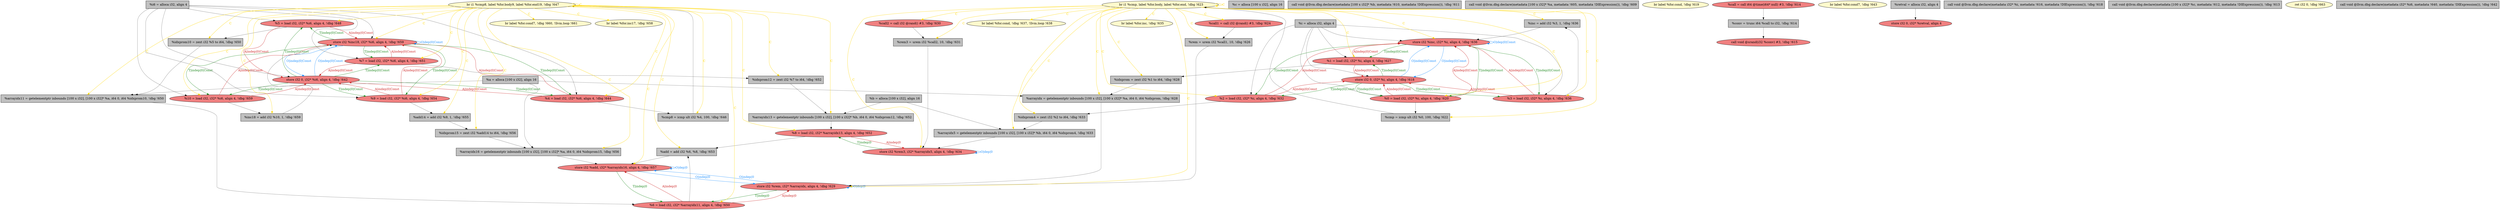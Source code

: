 
digraph G {


node61 [fillcolor=lemonchiffon,label="  br label %for.cond7, !dbg !660, !llvm.loop !661",shape=ellipse,style=filled ]
node60 [fillcolor=lemonchiffon,label="  br label %for.inc17, !dbg !658",shape=ellipse,style=filled ]
node59 [fillcolor=lightcoral,label="  %5 = load i32, i32* %i6, align 4, !dbg !648",shape=ellipse,style=filled ]
node58 [fillcolor=grey,label="  %c = alloca [100 x i32], align 16",shape=rectangle,style=filled ]
node55 [fillcolor=grey,label="  %idxprom15 = zext i32 %add14 to i64, !dbg !656",shape=rectangle,style=filled ]
node54 [fillcolor=grey,label="  call void @llvm.dbg.declare(metadata [100 x i32]* %b, metadata !610, metadata !DIExpression()), !dbg !611",shape=rectangle,style=filled ]
node51 [fillcolor=grey,label="  %inc = add i32 %3, 1, !dbg !636",shape=rectangle,style=filled ]
node48 [fillcolor=grey,label="  call void @llvm.dbg.declare(metadata [100 x i32]* %a, metadata !605, metadata !DIExpression()), !dbg !609",shape=rectangle,style=filled ]
node44 [fillcolor=lightcoral,label="  store i32 %add, i32* %arrayidx16, align 4, !dbg !657",shape=ellipse,style=filled ]
node43 [fillcolor=grey,label="  %cmp8 = icmp ult i32 %4, 100, !dbg !646",shape=rectangle,style=filled ]
node45 [fillcolor=lightcoral,label="  %9 = load i32, i32* %i6, align 4, !dbg !654",shape=ellipse,style=filled ]
node42 [fillcolor=grey,label="  %add14 = add i32 %9, 1, !dbg !655",shape=rectangle,style=filled ]
node39 [fillcolor=lightcoral,label="  %4 = load i32, i32* %i6, align 4, !dbg !644",shape=ellipse,style=filled ]
node37 [fillcolor=grey,label="  %inc18 = add i32 %10, 1, !dbg !659",shape=rectangle,style=filled ]
node9 [fillcolor=lightcoral,label="  store i32 %rem, i32* %arrayidx, align 4, !dbg !629",shape=ellipse,style=filled ]
node52 [fillcolor=lightcoral,label="  store i32 %inc18, i32* %i6, align 4, !dbg !659",shape=ellipse,style=filled ]
node36 [fillcolor=lightcoral,label="  %call2 = call i32 @rand() #3, !dbg !630",shape=ellipse,style=filled ]
node23 [fillcolor=grey,label="  %i = alloca i32, align 4",shape=rectangle,style=filled ]
node7 [fillcolor=lightcoral,label="  store i32 %inc, i32* %i, align 4, !dbg !636",shape=ellipse,style=filled ]
node6 [fillcolor=grey,label="  %idxprom = zext i32 %1 to i64, !dbg !628",shape=rectangle,style=filled ]
node14 [fillcolor=lightcoral,label="  %call1 = call i32 @rand() #3, !dbg !624",shape=ellipse,style=filled ]
node1 [fillcolor=grey,label="  %arrayidx5 = getelementptr inbounds [100 x i32], [100 x i32]* %b, i64 0, i64 %idxprom4, !dbg !633",shape=rectangle,style=filled ]
node13 [fillcolor=grey,label="  %idxprom10 = zext i32 %5 to i64, !dbg !650",shape=rectangle,style=filled ]
node41 [fillcolor=grey,label="  %b = alloca [100 x i32], align 16",shape=rectangle,style=filled ]
node12 [fillcolor=grey,label="  %rem = urem i32 %call1, 10, !dbg !626",shape=rectangle,style=filled ]
node40 [fillcolor=grey,label="  %add = add i32 %6, %8, !dbg !653",shape=rectangle,style=filled ]
node32 [fillcolor=lightcoral,label="  %8 = load i32, i32* %arrayidx13, align 4, !dbg !652",shape=ellipse,style=filled ]
node3 [fillcolor=lemonchiffon,label="  br label %for.inc, !dbg !635",shape=ellipse,style=filled ]
node5 [fillcolor=lightcoral,label="  %10 = load i32, i32* %i6, align 4, !dbg !659",shape=ellipse,style=filled ]
node11 [fillcolor=lightcoral,label="  %1 = load i32, i32* %i, align 4, !dbg !627",shape=ellipse,style=filled ]
node24 [fillcolor=lemonchiffon,label="  br label %for.cond, !dbg !619",shape=ellipse,style=filled ]
node49 [fillcolor=grey,label="  %arrayidx11 = getelementptr inbounds [100 x i32], [100 x i32]* %a, i64 0, i64 %idxprom10, !dbg !650",shape=rectangle,style=filled ]
node0 [fillcolor=lightcoral,label="  store i32 %rem3, i32* %arrayidx5, align 4, !dbg !634",shape=ellipse,style=filled ]
node15 [fillcolor=lemonchiffon,label="  br i1 %cmp, label %for.body, label %for.end, !dbg !623",shape=ellipse,style=filled ]
node47 [fillcolor=lightcoral,label="  %call = call i64 @time(i64* null) #3, !dbg !614",shape=ellipse,style=filled ]
node8 [fillcolor=lightcoral,label="  %2 = load i32, i32* %i, align 4, !dbg !632",shape=ellipse,style=filled ]
node16 [fillcolor=grey,label="  %conv = trunc i64 %call to i32, !dbg !614",shape=rectangle,style=filled ]
node27 [fillcolor=lemonchiffon,label="  br label %for.cond7, !dbg !643",shape=ellipse,style=filled ]
node17 [fillcolor=grey,label="  %cmp = icmp ult i32 %0, 100, !dbg !622",shape=rectangle,style=filled ]
node31 [fillcolor=lightcoral,label="  store i32 0, i32* %i6, align 4, !dbg !642",shape=ellipse,style=filled ]
node18 [fillcolor=grey,label="  %idxprom12 = zext i32 %7 to i64, !dbg !652",shape=rectangle,style=filled ]
node4 [fillcolor=grey,label="  %rem3 = urem i32 %call2, 10, !dbg !631",shape=rectangle,style=filled ]
node19 [fillcolor=lightcoral,label="  %0 = load i32, i32* %i, align 4, !dbg !620",shape=ellipse,style=filled ]
node26 [fillcolor=grey,label="  %idxprom4 = zext i32 %2 to i64, !dbg !633",shape=rectangle,style=filled ]
node20 [fillcolor=grey,label="  %i6 = alloca i32, align 4",shape=rectangle,style=filled ]
node29 [fillcolor=grey,label="  %arrayidx13 = getelementptr inbounds [100 x i32], [100 x i32]* %b, i64 0, i64 %idxprom12, !dbg !652",shape=rectangle,style=filled ]
node21 [fillcolor=grey,label="  %arrayidx = getelementptr inbounds [100 x i32], [100 x i32]* %a, i64 0, i64 %idxprom, !dbg !628",shape=rectangle,style=filled ]
node35 [fillcolor=lightcoral,label="  store i32 0, i32* %retval, align 4",shape=ellipse,style=filled ]
node57 [fillcolor=grey,label="  %a = alloca [100 x i32], align 16",shape=rectangle,style=filled ]
node50 [fillcolor=grey,label="  call void @llvm.dbg.declare(metadata i32* %i, metadata !616, metadata !DIExpression()), !dbg !618",shape=rectangle,style=filled ]
node22 [fillcolor=lightcoral,label="  %3 = load i32, i32* %i, align 4, !dbg !636",shape=ellipse,style=filled ]
node53 [fillcolor=grey,label="  call void @llvm.dbg.declare(metadata [100 x i32]* %c, metadata !612, metadata !DIExpression()), !dbg !613",shape=rectangle,style=filled ]
node38 [fillcolor=lemonchiffon,label="  ret i32 0, !dbg !663",shape=ellipse,style=filled ]
node33 [fillcolor=lightcoral,label="  %6 = load i32, i32* %arrayidx11, align 4, !dbg !650",shape=ellipse,style=filled ]
node2 [fillcolor=lemonchiffon,label="  br label %for.cond, !dbg !637, !llvm.loop !638",shape=ellipse,style=filled ]
node25 [fillcolor=grey,label="  call void @llvm.dbg.declare(metadata i32* %i6, metadata !640, metadata !DIExpression()), !dbg !642",shape=rectangle,style=filled ]
node28 [fillcolor=grey,label="  %retval = alloca i32, align 4",shape=rectangle,style=filled ]
node30 [fillcolor=lightcoral,label="  %7 = load i32, i32* %i6, align 4, !dbg !651",shape=ellipse,style=filled ]
node56 [fillcolor=lightcoral,label="  store i32 0, i32* %i, align 4, !dbg !618",shape=ellipse,style=filled ]
node46 [fillcolor=lightcoral,label="  call void @srand(i32 %conv) #3, !dbg !615",shape=ellipse,style=filled ]
node10 [fillcolor=lemonchiffon,label="  br i1 %cmp8, label %for.body9, label %for.end19, !dbg !647",shape=ellipse,style=filled ]
node34 [fillcolor=grey,label="  %arrayidx16 = getelementptr inbounds [100 x i32], [100 x i32]* %a, i64 0, i64 %idxprom15, !dbg !656",shape=rectangle,style=filled ]

node52->node59 [style=solid,color=forestgreen,label="T|indep|0|Const",penwidth=1.0,fontcolor=forestgreen ]
node59->node52 [style=solid,color=firebrick3,label="A|indep|0|Const",penwidth=1.0,fontcolor=firebrick3 ]
node7->node19 [style=solid,color=forestgreen,label="T|indep|0|Const",penwidth=1.0,fontcolor=forestgreen ]
node19->node7 [style=solid,color=firebrick3,label="A|indep|0|Const",penwidth=1.0,fontcolor=firebrick3 ]
node0->node32 [style=solid,color=forestgreen,label="T|indep|0",penwidth=1.0,fontcolor=forestgreen ]
node30->node52 [style=solid,color=firebrick3,label="A|indep|0|Const",penwidth=1.0,fontcolor=firebrick3 ]
node14->node12 [style=solid,color=black,label="",penwidth=0.5,fontcolor=black ]
node45->node52 [style=solid,color=firebrick3,label="A|indep|0|Const",penwidth=1.0,fontcolor=firebrick3 ]
node52->node45 [style=solid,color=forestgreen,label="T|indep|0|Const",penwidth=1.0,fontcolor=forestgreen ]
node44->node44 [style=solid,color=dodgerblue,label="O|dep|0",penwidth=1.0,fontcolor=dodgerblue ]
node9->node44 [style=solid,color=dodgerblue,label="O|indep|0",penwidth=1.0,fontcolor=dodgerblue ]
node44->node9 [style=solid,color=dodgerblue,label="O|indep|0",penwidth=1.0,fontcolor=dodgerblue ]
node52->node52 [style=solid,color=dodgerblue,label="O|dep|0|Const",penwidth=1.0,fontcolor=dodgerblue ]
node10->node44 [style=solid,color=gold,label="C",penwidth=1.0,fontcolor=gold ]
node10->node10 [style=solid,color=gold,label="C",penwidth=1.0,fontcolor=gold ]
node15->node15 [style=solid,color=gold,label="C",penwidth=1.0,fontcolor=gold ]
node20->node5 [style=solid,color=black,label="",penwidth=0.5,fontcolor=black ]
node22->node51 [style=solid,color=black,label="",penwidth=0.5,fontcolor=black ]
node21->node9 [style=solid,color=black,label="",penwidth=0.5,fontcolor=black ]
node52->node30 [style=solid,color=forestgreen,label="T|indep|0|Const",penwidth=1.0,fontcolor=forestgreen ]
node19->node17 [style=solid,color=black,label="",penwidth=0.5,fontcolor=black ]
node11->node56 [style=solid,color=firebrick3,label="A|indep|0|Const",penwidth=1.0,fontcolor=firebrick3 ]
node56->node11 [style=solid,color=forestgreen,label="T|indep|0|Const",penwidth=1.0,fontcolor=forestgreen ]
node18->node29 [style=solid,color=black,label="",penwidth=0.5,fontcolor=black ]
node10->node29 [style=solid,color=gold,label="C",penwidth=1.0,fontcolor=gold ]
node42->node55 [style=solid,color=black,label="",penwidth=0.5,fontcolor=black ]
node47->node16 [style=solid,color=black,label="",penwidth=0.5,fontcolor=black ]
node8->node26 [style=solid,color=black,label="",penwidth=0.5,fontcolor=black ]
node8->node7 [style=solid,color=firebrick3,label="A|indep|0|Const",penwidth=1.0,fontcolor=firebrick3 ]
node59->node31 [style=solid,color=firebrick3,label="A|indep|0|Const",penwidth=1.0,fontcolor=firebrick3 ]
node26->node1 [style=solid,color=black,label="",penwidth=0.5,fontcolor=black ]
node31->node59 [style=solid,color=forestgreen,label="T|indep|0|Const",penwidth=1.0,fontcolor=forestgreen ]
node20->node31 [style=solid,color=black,label="",penwidth=0.5,fontcolor=black ]
node20->node39 [style=solid,color=black,label="",penwidth=0.5,fontcolor=black ]
node10->node33 [style=solid,color=gold,label="C",penwidth=1.0,fontcolor=gold ]
node15->node8 [style=solid,color=gold,label="C",penwidth=1.0,fontcolor=gold ]
node8->node56 [style=solid,color=firebrick3,label="A|indep|0|Const",penwidth=1.0,fontcolor=firebrick3 ]
node43->node10 [style=solid,color=black,label="",penwidth=0.5,fontcolor=black ]
node59->node13 [style=solid,color=black,label="",penwidth=0.5,fontcolor=black ]
node7->node11 [style=solid,color=forestgreen,label="T|indep|0|Const",penwidth=1.0,fontcolor=forestgreen ]
node10->node43 [style=solid,color=gold,label="C",penwidth=1.0,fontcolor=gold ]
node49->node33 [style=solid,color=black,label="",penwidth=0.5,fontcolor=black ]
node20->node45 [style=solid,color=black,label="",penwidth=0.5,fontcolor=black ]
node22->node7 [style=solid,color=firebrick3,label="A|indep|0|Const",penwidth=1.0,fontcolor=firebrick3 ]
node57->node49 [style=solid,color=black,label="",penwidth=0.5,fontcolor=black ]
node10->node49 [style=solid,color=gold,label="C",penwidth=1.0,fontcolor=gold ]
node32->node40 [style=solid,color=black,label="",penwidth=0.5,fontcolor=black ]
node23->node7 [style=solid,color=black,label="",penwidth=0.5,fontcolor=black ]
node31->node30 [style=solid,color=forestgreen,label="T|indep|0|Const",penwidth=1.0,fontcolor=forestgreen ]
node7->node8 [style=solid,color=forestgreen,label="T|indep|0|Const",penwidth=1.0,fontcolor=forestgreen ]
node10->node45 [style=solid,color=gold,label="C",penwidth=1.0,fontcolor=gold ]
node31->node45 [style=solid,color=forestgreen,label="T|indep|0|Const",penwidth=1.0,fontcolor=forestgreen ]
node40->node44 [style=solid,color=black,label="",penwidth=0.5,fontcolor=black ]
node31->node5 [style=solid,color=forestgreen,label="T|indep|0|Const",penwidth=1.0,fontcolor=forestgreen ]
node11->node6 [style=solid,color=black,label="",penwidth=0.5,fontcolor=black ]
node52->node31 [style=solid,color=dodgerblue,label="O|indep|0|Const",penwidth=1.0,fontcolor=dodgerblue ]
node52->node39 [style=solid,color=forestgreen,label="T|indep|0|Const",penwidth=1.0,fontcolor=forestgreen ]
node7->node7 [style=solid,color=dodgerblue,label="O|dep|0|Const",penwidth=1.0,fontcolor=dodgerblue ]
node33->node44 [style=solid,color=firebrick3,label="A|indep|0",penwidth=1.0,fontcolor=firebrick3 ]
node15->node7 [style=solid,color=gold,label="C",penwidth=1.0,fontcolor=gold ]
node10->node30 [style=solid,color=gold,label="C",penwidth=1.0,fontcolor=gold ]
node11->node7 [style=solid,color=firebrick3,label="A|indep|0|Const",penwidth=1.0,fontcolor=firebrick3 ]
node10->node42 [style=solid,color=gold,label="C",penwidth=1.0,fontcolor=gold ]
node0->node0 [style=solid,color=dodgerblue,label="O|dep|0",penwidth=1.0,fontcolor=dodgerblue ]
node15->node6 [style=solid,color=gold,label="C",penwidth=1.0,fontcolor=gold ]
node57->node34 [style=solid,color=black,label="",penwidth=0.5,fontcolor=black ]
node15->node19 [style=solid,color=gold,label="C",penwidth=1.0,fontcolor=gold ]
node30->node18 [style=solid,color=black,label="",penwidth=0.5,fontcolor=black ]
node15->node21 [style=solid,color=gold,label="C",penwidth=1.0,fontcolor=gold ]
node23->node19 [style=solid,color=black,label="",penwidth=0.5,fontcolor=black ]
node9->node9 [style=solid,color=dodgerblue,label="O|dep|0",penwidth=1.0,fontcolor=dodgerblue ]
node51->node7 [style=solid,color=black,label="",penwidth=0.5,fontcolor=black ]
node39->node52 [style=solid,color=firebrick3,label="A|indep|0|Const",penwidth=1.0,fontcolor=firebrick3 ]
node52->node5 [style=solid,color=forestgreen,label="T|indep|0|Const",penwidth=1.0,fontcolor=forestgreen ]
node5->node31 [style=solid,color=firebrick3,label="A|indep|0|Const",penwidth=1.0,fontcolor=firebrick3 ]
node15->node4 [style=solid,color=gold,label="C",penwidth=1.0,fontcolor=gold ]
node44->node33 [style=solid,color=forestgreen,label="T|indep|0",penwidth=1.0,fontcolor=forestgreen ]
node1->node0 [style=solid,color=black,label="",penwidth=0.5,fontcolor=black ]
node20->node59 [style=solid,color=black,label="",penwidth=0.5,fontcolor=black ]
node31->node52 [style=solid,color=dodgerblue,label="O|indep|0|Const",penwidth=1.0,fontcolor=dodgerblue ]
node15->node2 [style=solid,color=gold,label="C",penwidth=1.0,fontcolor=gold ]
node23->node11 [style=solid,color=black,label="",penwidth=0.5,fontcolor=black ]
node41->node1 [style=solid,color=black,label="",penwidth=0.5,fontcolor=black ]
node39->node43 [style=solid,color=black,label="",penwidth=0.5,fontcolor=black ]
node33->node9 [style=solid,color=firebrick3,label="A|indep|0",penwidth=1.0,fontcolor=firebrick3 ]
node10->node18 [style=solid,color=gold,label="C",penwidth=1.0,fontcolor=gold ]
node10->node61 [style=solid,color=gold,label="C",penwidth=1.0,fontcolor=gold ]
node30->node31 [style=solid,color=firebrick3,label="A|indep|0|Const",penwidth=1.0,fontcolor=firebrick3 ]
node15->node0 [style=solid,color=gold,label="C",penwidth=1.0,fontcolor=gold ]
node32->node0 [style=solid,color=firebrick3,label="A|indep|0",penwidth=1.0,fontcolor=firebrick3 ]
node29->node32 [style=solid,color=black,label="",penwidth=0.5,fontcolor=black ]
node23->node8 [style=solid,color=black,label="",penwidth=0.5,fontcolor=black ]
node15->node36 [style=solid,color=gold,label="C",penwidth=1.0,fontcolor=gold ]
node15->node12 [style=solid,color=gold,label="C",penwidth=1.0,fontcolor=gold ]
node9->node33 [style=solid,color=forestgreen,label="T|indep|0",penwidth=1.0,fontcolor=forestgreen ]
node10->node52 [style=solid,color=gold,label="C",penwidth=1.0,fontcolor=gold ]
node4->node0 [style=solid,color=black,label="",penwidth=0.5,fontcolor=black ]
node33->node40 [style=solid,color=black,label="",penwidth=0.5,fontcolor=black ]
node10->node13 [style=solid,color=gold,label="C",penwidth=1.0,fontcolor=gold ]
node10->node55 [style=solid,color=gold,label="C",penwidth=1.0,fontcolor=gold ]
node15->node22 [style=solid,color=gold,label="C",penwidth=1.0,fontcolor=gold ]
node34->node44 [style=solid,color=black,label="",penwidth=0.5,fontcolor=black ]
node10->node5 [style=solid,color=gold,label="C",penwidth=1.0,fontcolor=gold ]
node16->node46 [style=solid,color=black,label="",penwidth=0.5,fontcolor=black ]
node13->node49 [style=solid,color=black,label="",penwidth=0.5,fontcolor=black ]
node7->node56 [style=solid,color=dodgerblue,label="O|indep|0|Const",penwidth=1.0,fontcolor=dodgerblue ]
node7->node22 [style=solid,color=forestgreen,label="T|indep|0|Const",penwidth=1.0,fontcolor=forestgreen ]
node56->node7 [style=solid,color=dodgerblue,label="O|indep|0|Const",penwidth=1.0,fontcolor=dodgerblue ]
node41->node29 [style=solid,color=black,label="",penwidth=0.5,fontcolor=black ]
node15->node1 [style=solid,color=gold,label="C",penwidth=1.0,fontcolor=gold ]
node56->node8 [style=solid,color=forestgreen,label="T|indep|0|Const",penwidth=1.0,fontcolor=forestgreen ]
node23->node56 [style=solid,color=black,label="",penwidth=0.5,fontcolor=black ]
node56->node19 [style=solid,color=forestgreen,label="T|indep|0|Const",penwidth=1.0,fontcolor=forestgreen ]
node39->node31 [style=solid,color=firebrick3,label="A|indep|0|Const",penwidth=1.0,fontcolor=firebrick3 ]
node10->node60 [style=solid,color=gold,label="C",penwidth=1.0,fontcolor=gold ]
node31->node39 [style=solid,color=forestgreen,label="T|indep|0|Const",penwidth=1.0,fontcolor=forestgreen ]
node10->node59 [style=solid,color=gold,label="C",penwidth=1.0,fontcolor=gold ]
node10->node34 [style=solid,color=gold,label="C",penwidth=1.0,fontcolor=gold ]
node10->node39 [style=solid,color=gold,label="C",penwidth=1.0,fontcolor=gold ]
node23->node22 [style=solid,color=black,label="",penwidth=0.5,fontcolor=black ]
node20->node52 [style=solid,color=black,label="",penwidth=0.5,fontcolor=black ]
node12->node9 [style=solid,color=black,label="",penwidth=0.5,fontcolor=black ]
node15->node11 [style=solid,color=gold,label="C",penwidth=1.0,fontcolor=gold ]
node15->node9 [style=solid,color=gold,label="C",penwidth=1.0,fontcolor=gold ]
node6->node21 [style=solid,color=black,label="",penwidth=0.5,fontcolor=black ]
node15->node26 [style=solid,color=gold,label="C",penwidth=1.0,fontcolor=gold ]
node28->node35 [style=solid,color=black,label="",penwidth=0.5,fontcolor=black ]
node36->node4 [style=solid,color=black,label="",penwidth=0.5,fontcolor=black ]
node56->node22 [style=solid,color=forestgreen,label="T|indep|0|Const",penwidth=1.0,fontcolor=forestgreen ]
node10->node32 [style=solid,color=gold,label="C",penwidth=1.0,fontcolor=gold ]
node19->node56 [style=solid,color=firebrick3,label="A|indep|0|Const",penwidth=1.0,fontcolor=firebrick3 ]
node15->node3 [style=solid,color=gold,label="C",penwidth=1.0,fontcolor=gold ]
node10->node40 [style=solid,color=gold,label="C",penwidth=1.0,fontcolor=gold ]
node57->node21 [style=solid,color=black,label="",penwidth=0.5,fontcolor=black ]
node45->node42 [style=solid,color=black,label="",penwidth=0.5,fontcolor=black ]
node15->node51 [style=solid,color=gold,label="C",penwidth=1.0,fontcolor=gold ]
node5->node37 [style=solid,color=black,label="",penwidth=0.5,fontcolor=black ]
node15->node17 [style=solid,color=gold,label="C",penwidth=1.0,fontcolor=gold ]
node17->node15 [style=solid,color=black,label="",penwidth=0.5,fontcolor=black ]
node15->node14 [style=solid,color=gold,label="C",penwidth=1.0,fontcolor=gold ]
node55->node34 [style=solid,color=black,label="",penwidth=0.5,fontcolor=black ]
node10->node37 [style=solid,color=gold,label="C",penwidth=1.0,fontcolor=gold ]
node37->node52 [style=solid,color=black,label="",penwidth=0.5,fontcolor=black ]
node5->node52 [style=solid,color=firebrick3,label="A|indep|0|Const",penwidth=1.0,fontcolor=firebrick3 ]
node45->node31 [style=solid,color=firebrick3,label="A|indep|0|Const",penwidth=1.0,fontcolor=firebrick3 ]
node20->node30 [style=solid,color=black,label="",penwidth=0.5,fontcolor=black ]
node22->node56 [style=solid,color=firebrick3,label="A|indep|0|Const",penwidth=1.0,fontcolor=firebrick3 ]


}
